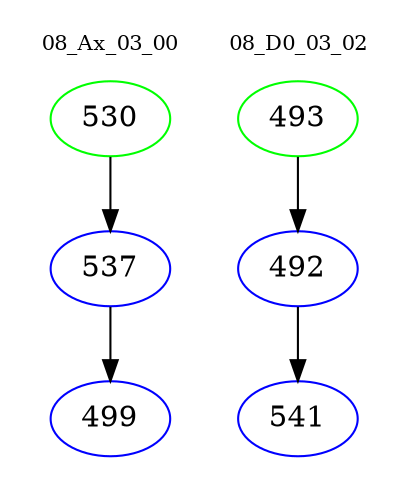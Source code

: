 digraph{
subgraph cluster_0 {
color = white
label = "08_Ax_03_00";
fontsize=10;
T0_530 [label="530", color="green"]
T0_530 -> T0_537 [color="black"]
T0_537 [label="537", color="blue"]
T0_537 -> T0_499 [color="black"]
T0_499 [label="499", color="blue"]
}
subgraph cluster_1 {
color = white
label = "08_D0_03_02";
fontsize=10;
T1_493 [label="493", color="green"]
T1_493 -> T1_492 [color="black"]
T1_492 [label="492", color="blue"]
T1_492 -> T1_541 [color="black"]
T1_541 [label="541", color="blue"]
}
}
